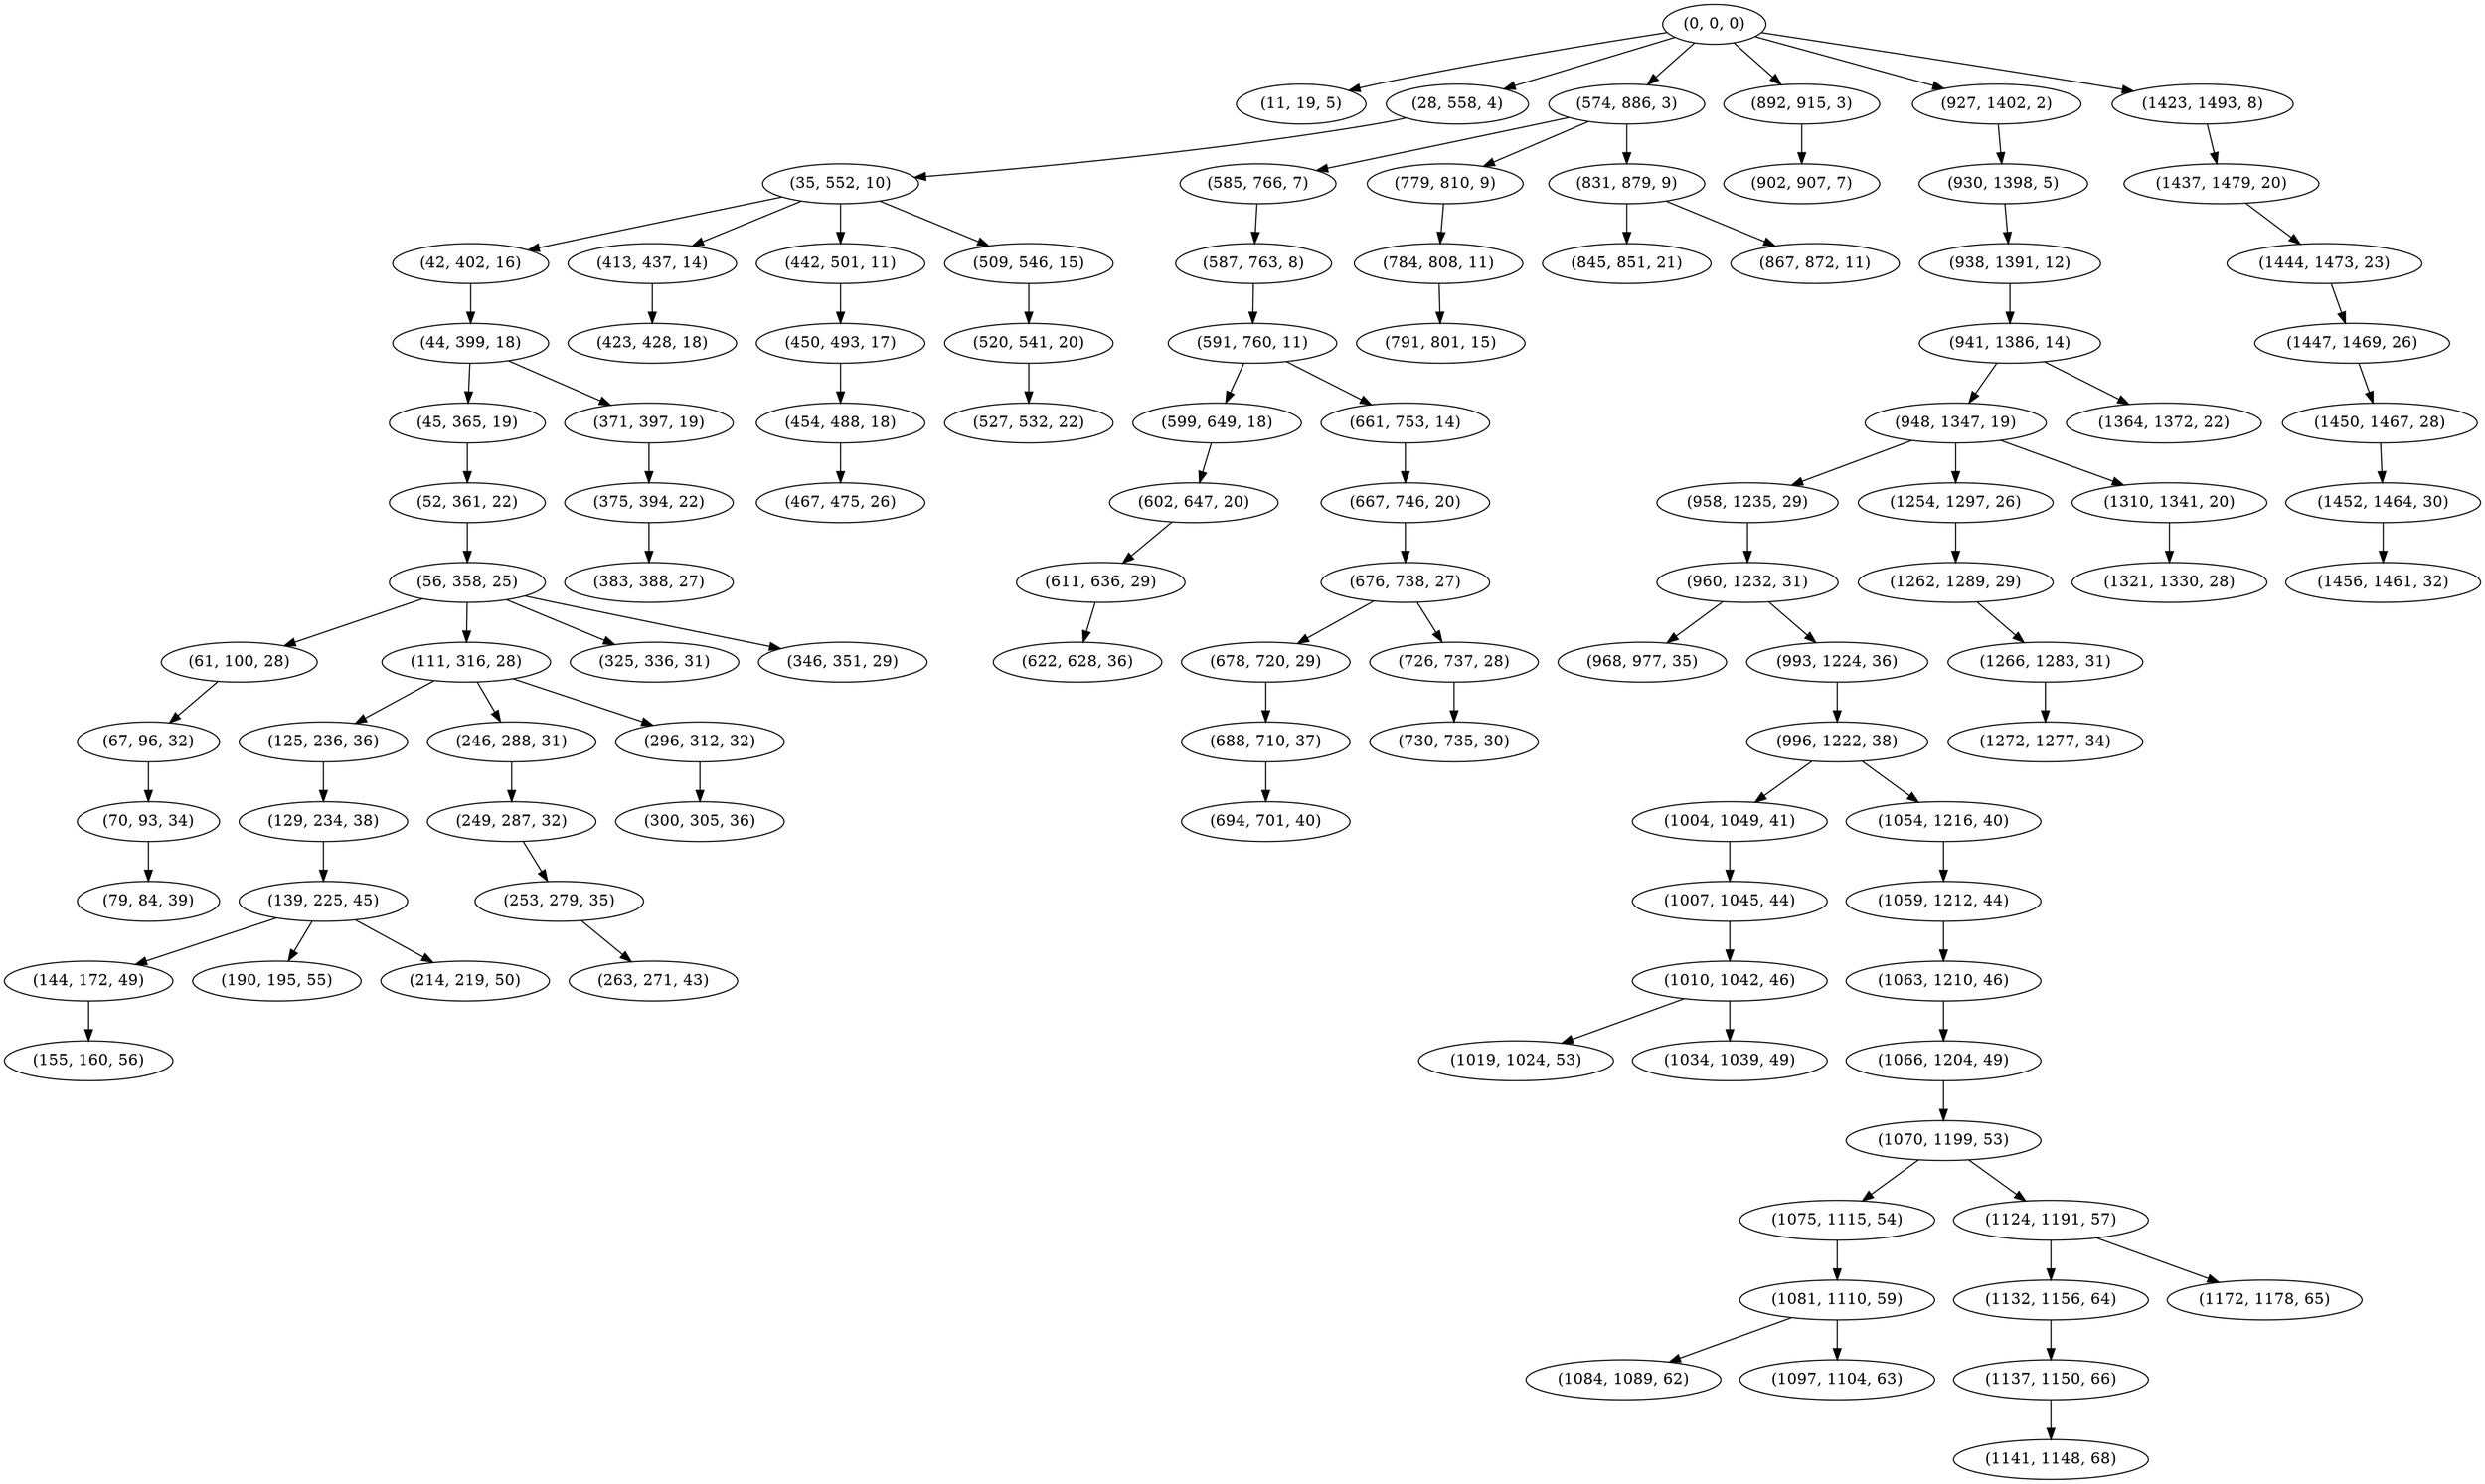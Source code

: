 digraph tree {
    "(0, 0, 0)";
    "(11, 19, 5)";
    "(28, 558, 4)";
    "(35, 552, 10)";
    "(42, 402, 16)";
    "(44, 399, 18)";
    "(45, 365, 19)";
    "(52, 361, 22)";
    "(56, 358, 25)";
    "(61, 100, 28)";
    "(67, 96, 32)";
    "(70, 93, 34)";
    "(79, 84, 39)";
    "(111, 316, 28)";
    "(125, 236, 36)";
    "(129, 234, 38)";
    "(139, 225, 45)";
    "(144, 172, 49)";
    "(155, 160, 56)";
    "(190, 195, 55)";
    "(214, 219, 50)";
    "(246, 288, 31)";
    "(249, 287, 32)";
    "(253, 279, 35)";
    "(263, 271, 43)";
    "(296, 312, 32)";
    "(300, 305, 36)";
    "(325, 336, 31)";
    "(346, 351, 29)";
    "(371, 397, 19)";
    "(375, 394, 22)";
    "(383, 388, 27)";
    "(413, 437, 14)";
    "(423, 428, 18)";
    "(442, 501, 11)";
    "(450, 493, 17)";
    "(454, 488, 18)";
    "(467, 475, 26)";
    "(509, 546, 15)";
    "(520, 541, 20)";
    "(527, 532, 22)";
    "(574, 886, 3)";
    "(585, 766, 7)";
    "(587, 763, 8)";
    "(591, 760, 11)";
    "(599, 649, 18)";
    "(602, 647, 20)";
    "(611, 636, 29)";
    "(622, 628, 36)";
    "(661, 753, 14)";
    "(667, 746, 20)";
    "(676, 738, 27)";
    "(678, 720, 29)";
    "(688, 710, 37)";
    "(694, 701, 40)";
    "(726, 737, 28)";
    "(730, 735, 30)";
    "(779, 810, 9)";
    "(784, 808, 11)";
    "(791, 801, 15)";
    "(831, 879, 9)";
    "(845, 851, 21)";
    "(867, 872, 11)";
    "(892, 915, 3)";
    "(902, 907, 7)";
    "(927, 1402, 2)";
    "(930, 1398, 5)";
    "(938, 1391, 12)";
    "(941, 1386, 14)";
    "(948, 1347, 19)";
    "(958, 1235, 29)";
    "(960, 1232, 31)";
    "(968, 977, 35)";
    "(993, 1224, 36)";
    "(996, 1222, 38)";
    "(1004, 1049, 41)";
    "(1007, 1045, 44)";
    "(1010, 1042, 46)";
    "(1019, 1024, 53)";
    "(1034, 1039, 49)";
    "(1054, 1216, 40)";
    "(1059, 1212, 44)";
    "(1063, 1210, 46)";
    "(1066, 1204, 49)";
    "(1070, 1199, 53)";
    "(1075, 1115, 54)";
    "(1081, 1110, 59)";
    "(1084, 1089, 62)";
    "(1097, 1104, 63)";
    "(1124, 1191, 57)";
    "(1132, 1156, 64)";
    "(1137, 1150, 66)";
    "(1141, 1148, 68)";
    "(1172, 1178, 65)";
    "(1254, 1297, 26)";
    "(1262, 1289, 29)";
    "(1266, 1283, 31)";
    "(1272, 1277, 34)";
    "(1310, 1341, 20)";
    "(1321, 1330, 28)";
    "(1364, 1372, 22)";
    "(1423, 1493, 8)";
    "(1437, 1479, 20)";
    "(1444, 1473, 23)";
    "(1447, 1469, 26)";
    "(1450, 1467, 28)";
    "(1452, 1464, 30)";
    "(1456, 1461, 32)";
    "(0, 0, 0)" -> "(11, 19, 5)";
    "(0, 0, 0)" -> "(28, 558, 4)";
    "(0, 0, 0)" -> "(574, 886, 3)";
    "(0, 0, 0)" -> "(892, 915, 3)";
    "(0, 0, 0)" -> "(927, 1402, 2)";
    "(0, 0, 0)" -> "(1423, 1493, 8)";
    "(28, 558, 4)" -> "(35, 552, 10)";
    "(35, 552, 10)" -> "(42, 402, 16)";
    "(35, 552, 10)" -> "(413, 437, 14)";
    "(35, 552, 10)" -> "(442, 501, 11)";
    "(35, 552, 10)" -> "(509, 546, 15)";
    "(42, 402, 16)" -> "(44, 399, 18)";
    "(44, 399, 18)" -> "(45, 365, 19)";
    "(44, 399, 18)" -> "(371, 397, 19)";
    "(45, 365, 19)" -> "(52, 361, 22)";
    "(52, 361, 22)" -> "(56, 358, 25)";
    "(56, 358, 25)" -> "(61, 100, 28)";
    "(56, 358, 25)" -> "(111, 316, 28)";
    "(56, 358, 25)" -> "(325, 336, 31)";
    "(56, 358, 25)" -> "(346, 351, 29)";
    "(61, 100, 28)" -> "(67, 96, 32)";
    "(67, 96, 32)" -> "(70, 93, 34)";
    "(70, 93, 34)" -> "(79, 84, 39)";
    "(111, 316, 28)" -> "(125, 236, 36)";
    "(111, 316, 28)" -> "(246, 288, 31)";
    "(111, 316, 28)" -> "(296, 312, 32)";
    "(125, 236, 36)" -> "(129, 234, 38)";
    "(129, 234, 38)" -> "(139, 225, 45)";
    "(139, 225, 45)" -> "(144, 172, 49)";
    "(139, 225, 45)" -> "(190, 195, 55)";
    "(139, 225, 45)" -> "(214, 219, 50)";
    "(144, 172, 49)" -> "(155, 160, 56)";
    "(246, 288, 31)" -> "(249, 287, 32)";
    "(249, 287, 32)" -> "(253, 279, 35)";
    "(253, 279, 35)" -> "(263, 271, 43)";
    "(296, 312, 32)" -> "(300, 305, 36)";
    "(371, 397, 19)" -> "(375, 394, 22)";
    "(375, 394, 22)" -> "(383, 388, 27)";
    "(413, 437, 14)" -> "(423, 428, 18)";
    "(442, 501, 11)" -> "(450, 493, 17)";
    "(450, 493, 17)" -> "(454, 488, 18)";
    "(454, 488, 18)" -> "(467, 475, 26)";
    "(509, 546, 15)" -> "(520, 541, 20)";
    "(520, 541, 20)" -> "(527, 532, 22)";
    "(574, 886, 3)" -> "(585, 766, 7)";
    "(574, 886, 3)" -> "(779, 810, 9)";
    "(574, 886, 3)" -> "(831, 879, 9)";
    "(585, 766, 7)" -> "(587, 763, 8)";
    "(587, 763, 8)" -> "(591, 760, 11)";
    "(591, 760, 11)" -> "(599, 649, 18)";
    "(591, 760, 11)" -> "(661, 753, 14)";
    "(599, 649, 18)" -> "(602, 647, 20)";
    "(602, 647, 20)" -> "(611, 636, 29)";
    "(611, 636, 29)" -> "(622, 628, 36)";
    "(661, 753, 14)" -> "(667, 746, 20)";
    "(667, 746, 20)" -> "(676, 738, 27)";
    "(676, 738, 27)" -> "(678, 720, 29)";
    "(676, 738, 27)" -> "(726, 737, 28)";
    "(678, 720, 29)" -> "(688, 710, 37)";
    "(688, 710, 37)" -> "(694, 701, 40)";
    "(726, 737, 28)" -> "(730, 735, 30)";
    "(779, 810, 9)" -> "(784, 808, 11)";
    "(784, 808, 11)" -> "(791, 801, 15)";
    "(831, 879, 9)" -> "(845, 851, 21)";
    "(831, 879, 9)" -> "(867, 872, 11)";
    "(892, 915, 3)" -> "(902, 907, 7)";
    "(927, 1402, 2)" -> "(930, 1398, 5)";
    "(930, 1398, 5)" -> "(938, 1391, 12)";
    "(938, 1391, 12)" -> "(941, 1386, 14)";
    "(941, 1386, 14)" -> "(948, 1347, 19)";
    "(941, 1386, 14)" -> "(1364, 1372, 22)";
    "(948, 1347, 19)" -> "(958, 1235, 29)";
    "(948, 1347, 19)" -> "(1254, 1297, 26)";
    "(948, 1347, 19)" -> "(1310, 1341, 20)";
    "(958, 1235, 29)" -> "(960, 1232, 31)";
    "(960, 1232, 31)" -> "(968, 977, 35)";
    "(960, 1232, 31)" -> "(993, 1224, 36)";
    "(993, 1224, 36)" -> "(996, 1222, 38)";
    "(996, 1222, 38)" -> "(1004, 1049, 41)";
    "(996, 1222, 38)" -> "(1054, 1216, 40)";
    "(1004, 1049, 41)" -> "(1007, 1045, 44)";
    "(1007, 1045, 44)" -> "(1010, 1042, 46)";
    "(1010, 1042, 46)" -> "(1019, 1024, 53)";
    "(1010, 1042, 46)" -> "(1034, 1039, 49)";
    "(1054, 1216, 40)" -> "(1059, 1212, 44)";
    "(1059, 1212, 44)" -> "(1063, 1210, 46)";
    "(1063, 1210, 46)" -> "(1066, 1204, 49)";
    "(1066, 1204, 49)" -> "(1070, 1199, 53)";
    "(1070, 1199, 53)" -> "(1075, 1115, 54)";
    "(1070, 1199, 53)" -> "(1124, 1191, 57)";
    "(1075, 1115, 54)" -> "(1081, 1110, 59)";
    "(1081, 1110, 59)" -> "(1084, 1089, 62)";
    "(1081, 1110, 59)" -> "(1097, 1104, 63)";
    "(1124, 1191, 57)" -> "(1132, 1156, 64)";
    "(1124, 1191, 57)" -> "(1172, 1178, 65)";
    "(1132, 1156, 64)" -> "(1137, 1150, 66)";
    "(1137, 1150, 66)" -> "(1141, 1148, 68)";
    "(1254, 1297, 26)" -> "(1262, 1289, 29)";
    "(1262, 1289, 29)" -> "(1266, 1283, 31)";
    "(1266, 1283, 31)" -> "(1272, 1277, 34)";
    "(1310, 1341, 20)" -> "(1321, 1330, 28)";
    "(1423, 1493, 8)" -> "(1437, 1479, 20)";
    "(1437, 1479, 20)" -> "(1444, 1473, 23)";
    "(1444, 1473, 23)" -> "(1447, 1469, 26)";
    "(1447, 1469, 26)" -> "(1450, 1467, 28)";
    "(1450, 1467, 28)" -> "(1452, 1464, 30)";
    "(1452, 1464, 30)" -> "(1456, 1461, 32)";
}
